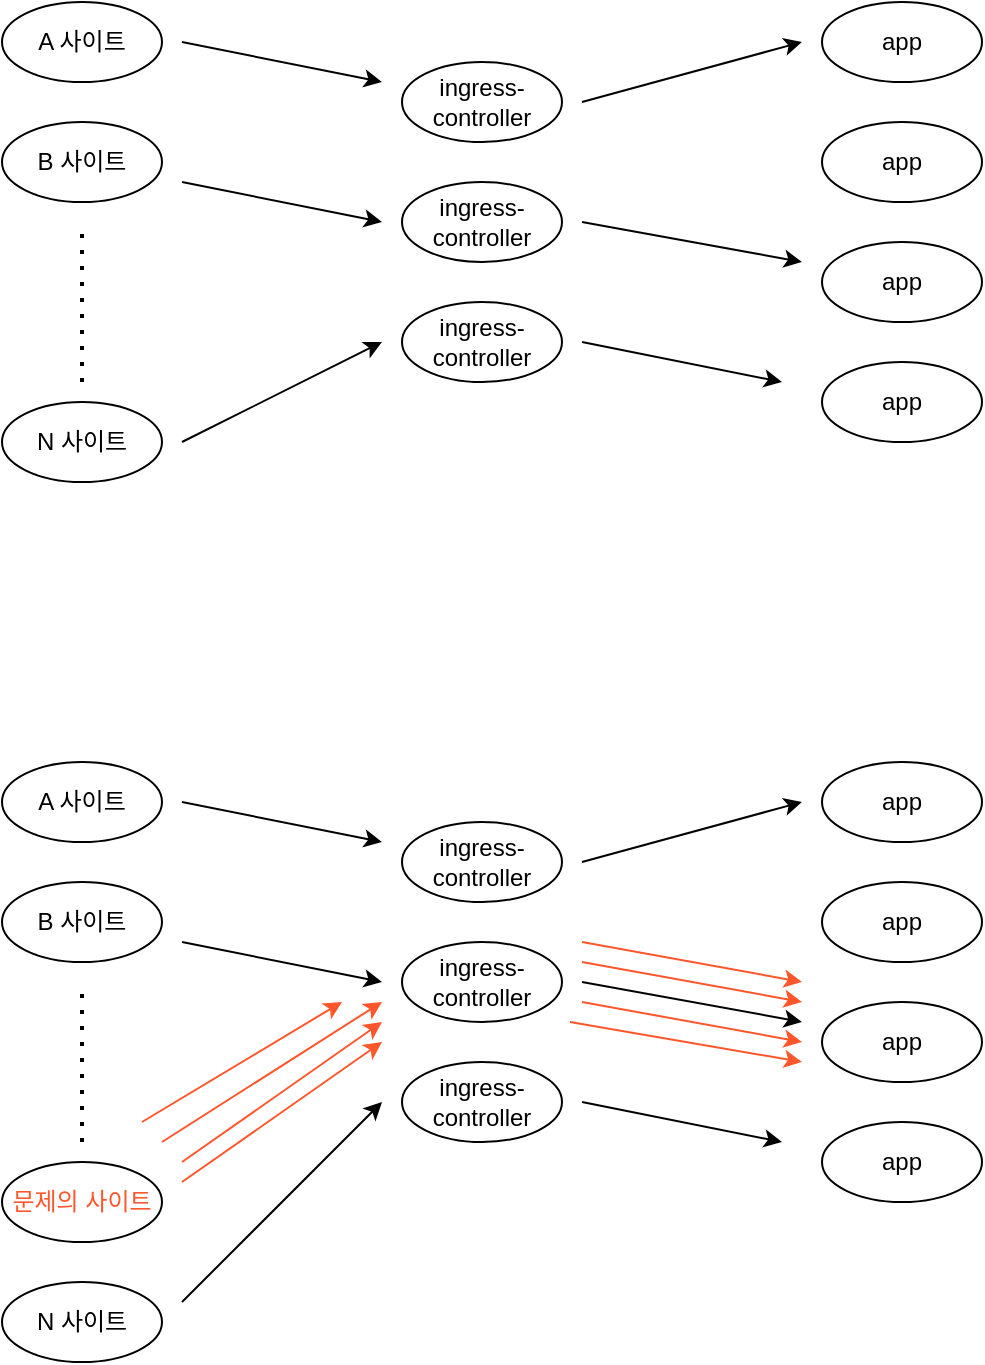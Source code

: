 <mxfile version="24.7.14">
  <diagram name="페이지-1" id="OoJxiF3Sf_r9WKsaD1j8">
    <mxGraphModel dx="2074" dy="1121" grid="1" gridSize="10" guides="1" tooltips="1" connect="1" arrows="1" fold="1" page="1" pageScale="1" pageWidth="827" pageHeight="1169" math="0" shadow="0">
      <root>
        <mxCell id="0" />
        <mxCell id="1" parent="0" />
        <mxCell id="D9L13PgoGrqBhA1xQZXO-2" value="A 사이트" style="ellipse;whiteSpace=wrap;html=1;" vertex="1" parent="1">
          <mxGeometry x="40" y="40" width="80" height="40" as="geometry" />
        </mxCell>
        <mxCell id="D9L13PgoGrqBhA1xQZXO-4" value="B 사이트" style="ellipse;whiteSpace=wrap;html=1;" vertex="1" parent="1">
          <mxGeometry x="40" y="100" width="80" height="40" as="geometry" />
        </mxCell>
        <mxCell id="D9L13PgoGrqBhA1xQZXO-5" value="N 사이트" style="ellipse;whiteSpace=wrap;html=1;" vertex="1" parent="1">
          <mxGeometry x="40" y="240" width="80" height="40" as="geometry" />
        </mxCell>
        <mxCell id="D9L13PgoGrqBhA1xQZXO-6" value="" style="endArrow=none;dashed=1;html=1;dashPattern=1 3;strokeWidth=2;rounded=0;" edge="1" parent="1">
          <mxGeometry width="50" height="50" relative="1" as="geometry">
            <mxPoint x="80" y="230" as="sourcePoint" />
            <mxPoint x="80" y="150" as="targetPoint" />
          </mxGeometry>
        </mxCell>
        <mxCell id="D9L13PgoGrqBhA1xQZXO-8" value="ingress-controller" style="ellipse;whiteSpace=wrap;html=1;" vertex="1" parent="1">
          <mxGeometry x="240" y="70" width="80" height="40" as="geometry" />
        </mxCell>
        <mxCell id="D9L13PgoGrqBhA1xQZXO-9" value="ingress-controller" style="ellipse;whiteSpace=wrap;html=1;" vertex="1" parent="1">
          <mxGeometry x="240" y="130" width="80" height="40" as="geometry" />
        </mxCell>
        <mxCell id="D9L13PgoGrqBhA1xQZXO-11" value="ingress-controller" style="ellipse;whiteSpace=wrap;html=1;" vertex="1" parent="1">
          <mxGeometry x="240" y="190" width="80" height="40" as="geometry" />
        </mxCell>
        <mxCell id="D9L13PgoGrqBhA1xQZXO-12" value="app" style="ellipse;whiteSpace=wrap;html=1;" vertex="1" parent="1">
          <mxGeometry x="450" y="40" width="80" height="40" as="geometry" />
        </mxCell>
        <mxCell id="D9L13PgoGrqBhA1xQZXO-13" value="app" style="ellipse;whiteSpace=wrap;html=1;" vertex="1" parent="1">
          <mxGeometry x="450" y="100" width="80" height="40" as="geometry" />
        </mxCell>
        <mxCell id="D9L13PgoGrqBhA1xQZXO-14" value="app" style="ellipse;whiteSpace=wrap;html=1;" vertex="1" parent="1">
          <mxGeometry x="450" y="160" width="80" height="40" as="geometry" />
        </mxCell>
        <mxCell id="D9L13PgoGrqBhA1xQZXO-15" value="app" style="ellipse;whiteSpace=wrap;html=1;" vertex="1" parent="1">
          <mxGeometry x="450" y="220" width="80" height="40" as="geometry" />
        </mxCell>
        <mxCell id="D9L13PgoGrqBhA1xQZXO-16" value="" style="endArrow=classic;html=1;rounded=0;" edge="1" parent="1">
          <mxGeometry width="50" height="50" relative="1" as="geometry">
            <mxPoint x="130" y="60" as="sourcePoint" />
            <mxPoint x="230" y="80" as="targetPoint" />
          </mxGeometry>
        </mxCell>
        <mxCell id="D9L13PgoGrqBhA1xQZXO-17" value="" style="endArrow=classic;html=1;rounded=0;" edge="1" parent="1">
          <mxGeometry width="50" height="50" relative="1" as="geometry">
            <mxPoint x="130" y="130" as="sourcePoint" />
            <mxPoint x="230" y="150" as="targetPoint" />
          </mxGeometry>
        </mxCell>
        <mxCell id="D9L13PgoGrqBhA1xQZXO-18" value="" style="endArrow=classic;html=1;rounded=0;" edge="1" parent="1">
          <mxGeometry width="50" height="50" relative="1" as="geometry">
            <mxPoint x="130" y="260" as="sourcePoint" />
            <mxPoint x="230" y="210" as="targetPoint" />
          </mxGeometry>
        </mxCell>
        <mxCell id="D9L13PgoGrqBhA1xQZXO-19" value="" style="endArrow=classic;html=1;rounded=0;" edge="1" parent="1">
          <mxGeometry width="50" height="50" relative="1" as="geometry">
            <mxPoint x="330" y="90" as="sourcePoint" />
            <mxPoint x="440" y="60" as="targetPoint" />
          </mxGeometry>
        </mxCell>
        <mxCell id="D9L13PgoGrqBhA1xQZXO-20" value="" style="endArrow=classic;html=1;rounded=0;" edge="1" parent="1">
          <mxGeometry width="50" height="50" relative="1" as="geometry">
            <mxPoint x="330" y="150" as="sourcePoint" />
            <mxPoint x="440" y="170" as="targetPoint" />
          </mxGeometry>
        </mxCell>
        <mxCell id="D9L13PgoGrqBhA1xQZXO-21" value="" style="endArrow=classic;html=1;rounded=0;" edge="1" parent="1">
          <mxGeometry width="50" height="50" relative="1" as="geometry">
            <mxPoint x="330" y="210" as="sourcePoint" />
            <mxPoint x="430" y="230" as="targetPoint" />
          </mxGeometry>
        </mxCell>
        <mxCell id="D9L13PgoGrqBhA1xQZXO-22" value="A 사이트" style="ellipse;whiteSpace=wrap;html=1;" vertex="1" parent="1">
          <mxGeometry x="40" y="420" width="80" height="40" as="geometry" />
        </mxCell>
        <mxCell id="D9L13PgoGrqBhA1xQZXO-23" value="B 사이트" style="ellipse;whiteSpace=wrap;html=1;" vertex="1" parent="1">
          <mxGeometry x="40" y="480" width="80" height="40" as="geometry" />
        </mxCell>
        <mxCell id="D9L13PgoGrqBhA1xQZXO-24" value="N 사이트" style="ellipse;whiteSpace=wrap;html=1;" vertex="1" parent="1">
          <mxGeometry x="40" y="680" width="80" height="40" as="geometry" />
        </mxCell>
        <mxCell id="D9L13PgoGrqBhA1xQZXO-25" value="" style="endArrow=none;dashed=1;html=1;dashPattern=1 3;strokeWidth=2;rounded=0;" edge="1" parent="1">
          <mxGeometry width="50" height="50" relative="1" as="geometry">
            <mxPoint x="80" y="610" as="sourcePoint" />
            <mxPoint x="80" y="530" as="targetPoint" />
          </mxGeometry>
        </mxCell>
        <mxCell id="D9L13PgoGrqBhA1xQZXO-26" value="ingress-controller" style="ellipse;whiteSpace=wrap;html=1;" vertex="1" parent="1">
          <mxGeometry x="240" y="450" width="80" height="40" as="geometry" />
        </mxCell>
        <mxCell id="D9L13PgoGrqBhA1xQZXO-27" value="ingress-controller" style="ellipse;whiteSpace=wrap;html=1;" vertex="1" parent="1">
          <mxGeometry x="240" y="510" width="80" height="40" as="geometry" />
        </mxCell>
        <mxCell id="D9L13PgoGrqBhA1xQZXO-28" value="ingress-controller" style="ellipse;whiteSpace=wrap;html=1;" vertex="1" parent="1">
          <mxGeometry x="240" y="570" width="80" height="40" as="geometry" />
        </mxCell>
        <mxCell id="D9L13PgoGrqBhA1xQZXO-29" value="app" style="ellipse;whiteSpace=wrap;html=1;" vertex="1" parent="1">
          <mxGeometry x="450" y="420" width="80" height="40" as="geometry" />
        </mxCell>
        <mxCell id="D9L13PgoGrqBhA1xQZXO-30" value="app" style="ellipse;whiteSpace=wrap;html=1;" vertex="1" parent="1">
          <mxGeometry x="450" y="480" width="80" height="40" as="geometry" />
        </mxCell>
        <mxCell id="D9L13PgoGrqBhA1xQZXO-31" value="app" style="ellipse;whiteSpace=wrap;html=1;" vertex="1" parent="1">
          <mxGeometry x="450" y="540" width="80" height="40" as="geometry" />
        </mxCell>
        <mxCell id="D9L13PgoGrqBhA1xQZXO-32" value="app" style="ellipse;whiteSpace=wrap;html=1;" vertex="1" parent="1">
          <mxGeometry x="450" y="600" width="80" height="40" as="geometry" />
        </mxCell>
        <mxCell id="D9L13PgoGrqBhA1xQZXO-33" value="" style="endArrow=classic;html=1;rounded=0;" edge="1" parent="1">
          <mxGeometry width="50" height="50" relative="1" as="geometry">
            <mxPoint x="130" y="440" as="sourcePoint" />
            <mxPoint x="230" y="460" as="targetPoint" />
          </mxGeometry>
        </mxCell>
        <mxCell id="D9L13PgoGrqBhA1xQZXO-34" value="" style="endArrow=classic;html=1;rounded=0;" edge="1" parent="1">
          <mxGeometry width="50" height="50" relative="1" as="geometry">
            <mxPoint x="130" y="510" as="sourcePoint" />
            <mxPoint x="230" y="530" as="targetPoint" />
          </mxGeometry>
        </mxCell>
        <mxCell id="D9L13PgoGrqBhA1xQZXO-35" value="" style="endArrow=classic;html=1;rounded=0;" edge="1" parent="1">
          <mxGeometry width="50" height="50" relative="1" as="geometry">
            <mxPoint x="130" y="690" as="sourcePoint" />
            <mxPoint x="230" y="590" as="targetPoint" />
          </mxGeometry>
        </mxCell>
        <mxCell id="D9L13PgoGrqBhA1xQZXO-36" value="" style="endArrow=classic;html=1;rounded=0;" edge="1" parent="1">
          <mxGeometry width="50" height="50" relative="1" as="geometry">
            <mxPoint x="330" y="470" as="sourcePoint" />
            <mxPoint x="440" y="440" as="targetPoint" />
          </mxGeometry>
        </mxCell>
        <mxCell id="D9L13PgoGrqBhA1xQZXO-37" value="" style="endArrow=classic;html=1;rounded=0;" edge="1" parent="1">
          <mxGeometry width="50" height="50" relative="1" as="geometry">
            <mxPoint x="330" y="530" as="sourcePoint" />
            <mxPoint x="440" y="550" as="targetPoint" />
          </mxGeometry>
        </mxCell>
        <mxCell id="D9L13PgoGrqBhA1xQZXO-38" value="" style="endArrow=classic;html=1;rounded=0;" edge="1" parent="1">
          <mxGeometry width="50" height="50" relative="1" as="geometry">
            <mxPoint x="330" y="590" as="sourcePoint" />
            <mxPoint x="430" y="610" as="targetPoint" />
          </mxGeometry>
        </mxCell>
        <mxCell id="D9L13PgoGrqBhA1xQZXO-39" value="&lt;font color=&quot;#ff562b&quot;&gt;문제의 사이트&lt;/font&gt;" style="ellipse;whiteSpace=wrap;html=1;" vertex="1" parent="1">
          <mxGeometry x="40" y="620" width="80" height="40" as="geometry" />
        </mxCell>
        <mxCell id="D9L13PgoGrqBhA1xQZXO-41" value="" style="endArrow=classic;html=1;rounded=0;strokeColor=#FF562B;" edge="1" parent="1">
          <mxGeometry width="50" height="50" relative="1" as="geometry">
            <mxPoint x="120" y="610" as="sourcePoint" />
            <mxPoint x="230" y="540" as="targetPoint" />
          </mxGeometry>
        </mxCell>
        <mxCell id="D9L13PgoGrqBhA1xQZXO-42" value="" style="endArrow=classic;html=1;rounded=0;strokeColor=#FF562B;" edge="1" parent="1">
          <mxGeometry width="50" height="50" relative="1" as="geometry">
            <mxPoint x="130" y="620" as="sourcePoint" />
            <mxPoint x="230" y="550" as="targetPoint" />
          </mxGeometry>
        </mxCell>
        <mxCell id="D9L13PgoGrqBhA1xQZXO-43" value="" style="endArrow=classic;html=1;rounded=0;strokeColor=#FF562B;" edge="1" parent="1">
          <mxGeometry width="50" height="50" relative="1" as="geometry">
            <mxPoint x="130" y="630" as="sourcePoint" />
            <mxPoint x="230" y="560" as="targetPoint" />
          </mxGeometry>
        </mxCell>
        <mxCell id="D9L13PgoGrqBhA1xQZXO-44" value="" style="endArrow=classic;html=1;rounded=0;strokeColor=#FF562B;" edge="1" parent="1">
          <mxGeometry width="50" height="50" relative="1" as="geometry">
            <mxPoint x="110" y="600" as="sourcePoint" />
            <mxPoint x="210" y="540" as="targetPoint" />
          </mxGeometry>
        </mxCell>
        <mxCell id="D9L13PgoGrqBhA1xQZXO-45" value="" style="endArrow=classic;html=1;rounded=0;strokeColor=#FF562B;" edge="1" parent="1">
          <mxGeometry width="50" height="50" relative="1" as="geometry">
            <mxPoint x="330" y="520" as="sourcePoint" />
            <mxPoint x="440" y="540" as="targetPoint" />
          </mxGeometry>
        </mxCell>
        <mxCell id="D9L13PgoGrqBhA1xQZXO-46" value="" style="endArrow=classic;html=1;rounded=0;strokeColor=#FF562B;" edge="1" parent="1">
          <mxGeometry width="50" height="50" relative="1" as="geometry">
            <mxPoint x="330" y="540" as="sourcePoint" />
            <mxPoint x="440" y="560" as="targetPoint" />
          </mxGeometry>
        </mxCell>
        <mxCell id="D9L13PgoGrqBhA1xQZXO-47" value="" style="endArrow=classic;html=1;rounded=0;strokeColor=#FF562B;" edge="1" parent="1">
          <mxGeometry width="50" height="50" relative="1" as="geometry">
            <mxPoint x="324" y="550" as="sourcePoint" />
            <mxPoint x="440" y="570" as="targetPoint" />
          </mxGeometry>
        </mxCell>
        <mxCell id="D9L13PgoGrqBhA1xQZXO-48" value="" style="endArrow=classic;html=1;rounded=0;strokeColor=#FF562B;" edge="1" parent="1">
          <mxGeometry width="50" height="50" relative="1" as="geometry">
            <mxPoint x="330" y="510" as="sourcePoint" />
            <mxPoint x="440" y="530" as="targetPoint" />
          </mxGeometry>
        </mxCell>
      </root>
    </mxGraphModel>
  </diagram>
</mxfile>
